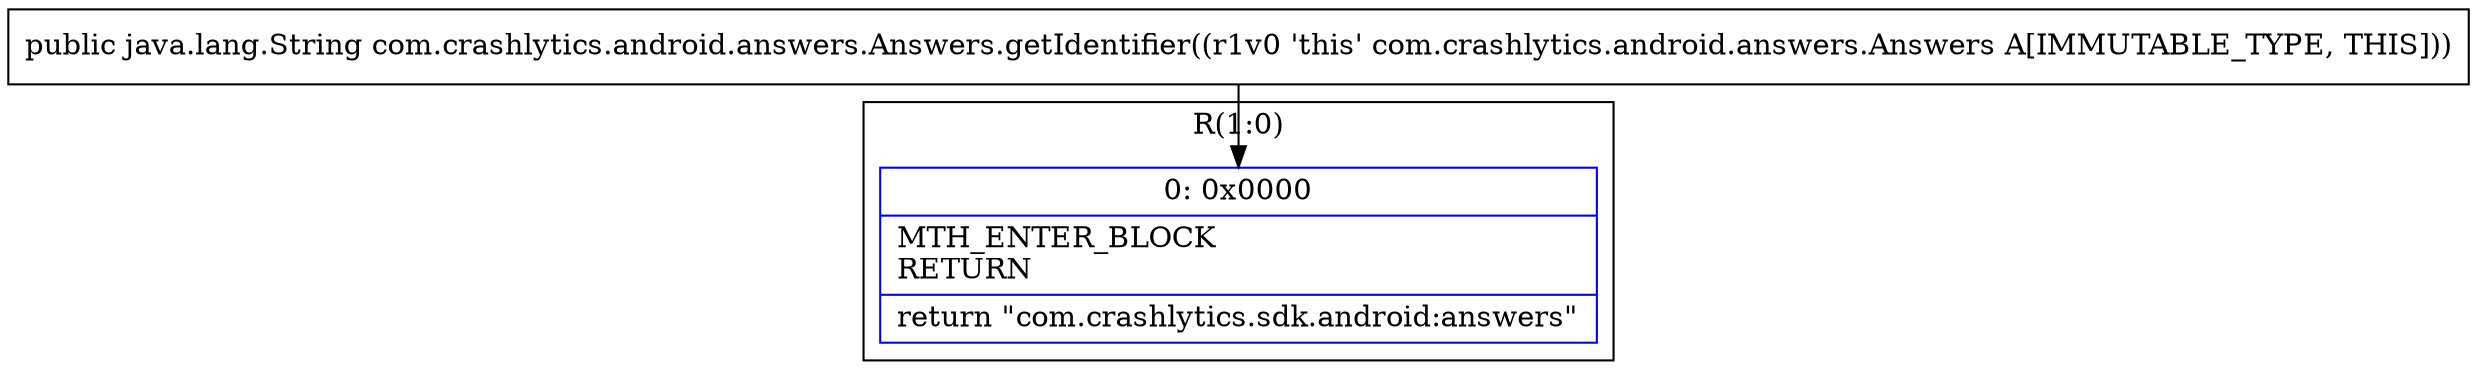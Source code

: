 digraph "CFG forcom.crashlytics.android.answers.Answers.getIdentifier()Ljava\/lang\/String;" {
subgraph cluster_Region_1647107583 {
label = "R(1:0)";
node [shape=record,color=blue];
Node_0 [shape=record,label="{0\:\ 0x0000|MTH_ENTER_BLOCK\lRETURN\l|return \"com.crashlytics.sdk.android:answers\"\l}"];
}
MethodNode[shape=record,label="{public java.lang.String com.crashlytics.android.answers.Answers.getIdentifier((r1v0 'this' com.crashlytics.android.answers.Answers A[IMMUTABLE_TYPE, THIS])) }"];
MethodNode -> Node_0;
}


